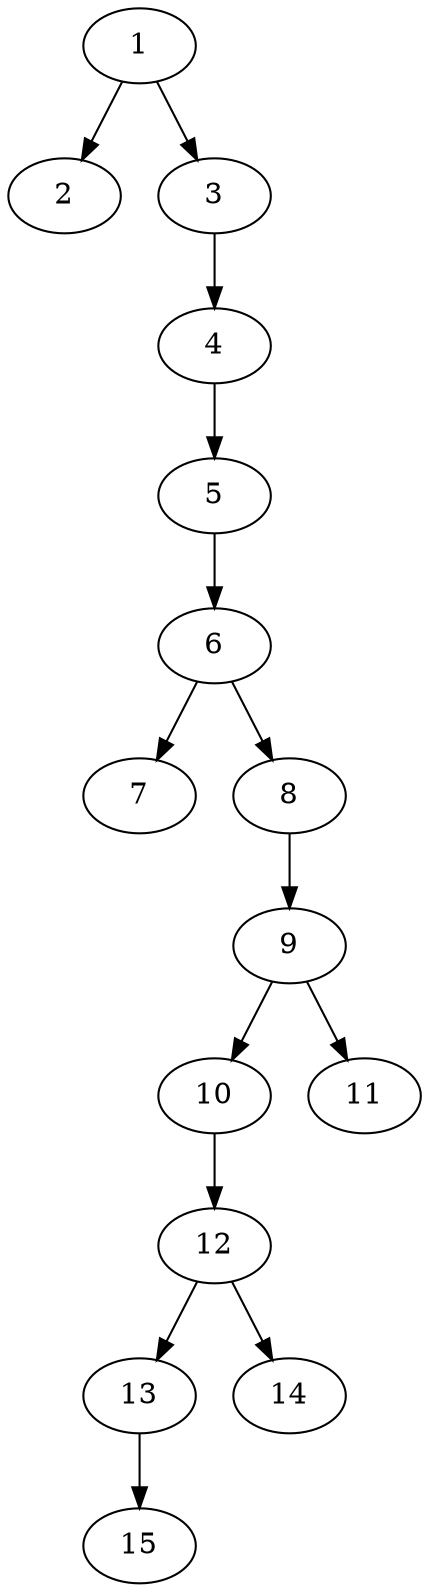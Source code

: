 // DAG automatically generated by daggen at Thu Oct  3 13:59:26 2019
// ./daggen --dot -n 15 --ccr 0.5 --fat 0.3 --regular 0.7 --density 0.5 --mindata 5242880 --maxdata 52428800 
digraph G {
  1 [size="18892800", alpha="0.15", expect_size="9446400"] 
  1 -> 2 [size ="9446400"]
  1 -> 3 [size ="9446400"]
  2 [size="30693376", alpha="0.13", expect_size="15346688"] 
  3 [size="60518400", alpha="0.08", expect_size="30259200"] 
  3 -> 4 [size ="30259200"]
  4 [size="65370112", alpha="0.16", expect_size="32685056"] 
  4 -> 5 [size ="32685056"]
  5 [size="91885568", alpha="0.19", expect_size="45942784"] 
  5 -> 6 [size ="45942784"]
  6 [size="101140480", alpha="0.13", expect_size="50570240"] 
  6 -> 7 [size ="50570240"]
  6 -> 8 [size ="50570240"]
  7 [size="71802880", alpha="0.01", expect_size="35901440"] 
  8 [size="43751424", alpha="0.04", expect_size="21875712"] 
  8 -> 9 [size ="21875712"]
  9 [size="80427008", alpha="0.06", expect_size="40213504"] 
  9 -> 10 [size ="40213504"]
  9 -> 11 [size ="40213504"]
  10 [size="58464256", alpha="0.04", expect_size="29232128"] 
  10 -> 12 [size ="29232128"]
  11 [size="58793984", alpha="0.11", expect_size="29396992"] 
  12 [size="36130816", alpha="0.14", expect_size="18065408"] 
  12 -> 13 [size ="18065408"]
  12 -> 14 [size ="18065408"]
  13 [size="97404928", alpha="0.07", expect_size="48702464"] 
  13 -> 15 [size ="48702464"]
  14 [size="41920512", alpha="0.09", expect_size="20960256"] 
  15 [size="20862976", alpha="0.19", expect_size="10431488"] 
}
